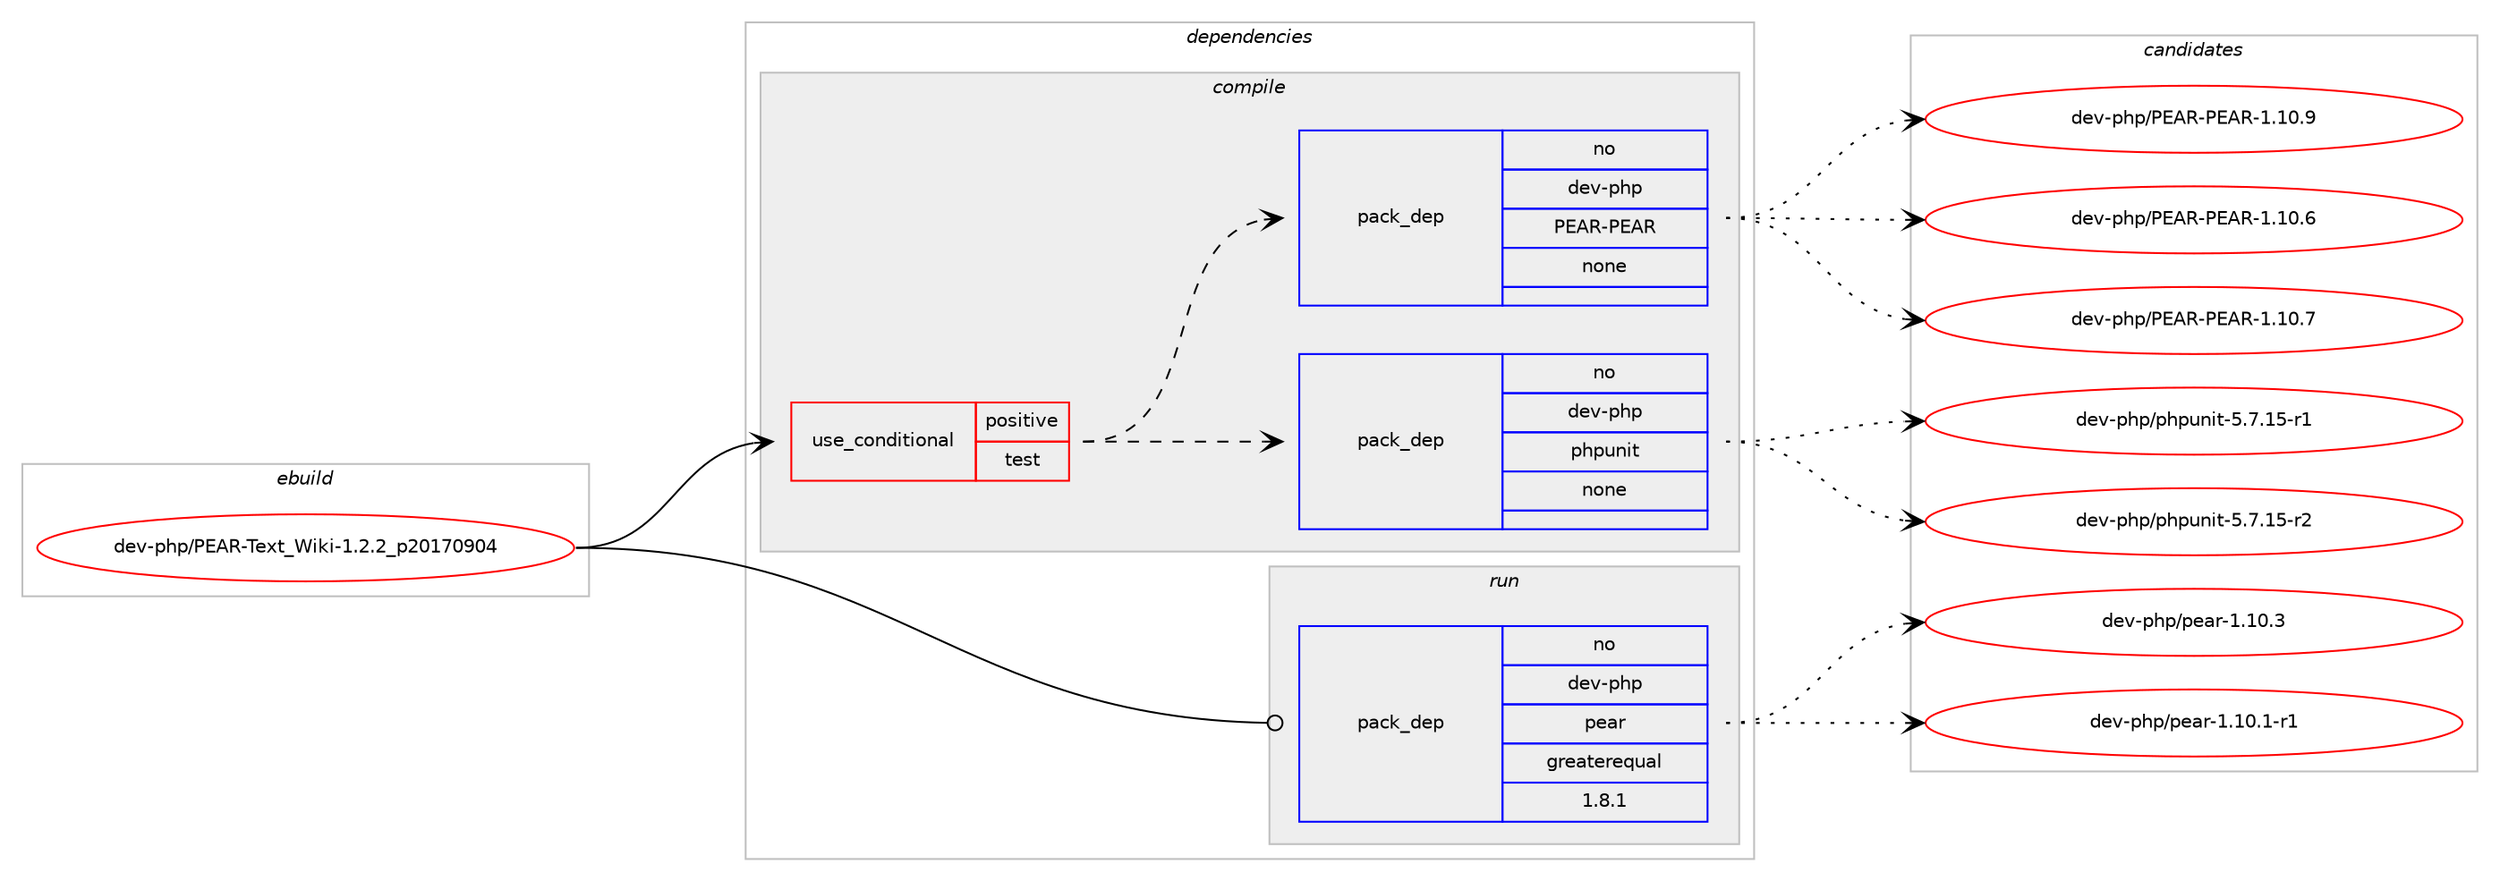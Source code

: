 digraph prolog {

# *************
# Graph options
# *************

newrank=true;
concentrate=true;
compound=true;
graph [rankdir=LR,fontname=Helvetica,fontsize=10,ranksep=1.5];#, ranksep=2.5, nodesep=0.2];
edge  [arrowhead=vee];
node  [fontname=Helvetica,fontsize=10];

# **********
# The ebuild
# **********

subgraph cluster_leftcol {
color=gray;
rank=same;
label=<<i>ebuild</i>>;
id [label="dev-php/PEAR-Text_Wiki-1.2.2_p20170904", color=red, width=4, href="../dev-php/PEAR-Text_Wiki-1.2.2_p20170904.svg"];
}

# ****************
# The dependencies
# ****************

subgraph cluster_midcol {
color=gray;
label=<<i>dependencies</i>>;
subgraph cluster_compile {
fillcolor="#eeeeee";
style=filled;
label=<<i>compile</i>>;
subgraph cond134704 {
dependency589256 [label=<<TABLE BORDER="0" CELLBORDER="1" CELLSPACING="0" CELLPADDING="4"><TR><TD ROWSPAN="3" CELLPADDING="10">use_conditional</TD></TR><TR><TD>positive</TD></TR><TR><TD>test</TD></TR></TABLE>>, shape=none, color=red];
subgraph pack442884 {
dependency589257 [label=<<TABLE BORDER="0" CELLBORDER="1" CELLSPACING="0" CELLPADDING="4" WIDTH="220"><TR><TD ROWSPAN="6" CELLPADDING="30">pack_dep</TD></TR><TR><TD WIDTH="110">no</TD></TR><TR><TD>dev-php</TD></TR><TR><TD>phpunit</TD></TR><TR><TD>none</TD></TR><TR><TD></TD></TR></TABLE>>, shape=none, color=blue];
}
dependency589256:e -> dependency589257:w [weight=20,style="dashed",arrowhead="vee"];
subgraph pack442885 {
dependency589258 [label=<<TABLE BORDER="0" CELLBORDER="1" CELLSPACING="0" CELLPADDING="4" WIDTH="220"><TR><TD ROWSPAN="6" CELLPADDING="30">pack_dep</TD></TR><TR><TD WIDTH="110">no</TD></TR><TR><TD>dev-php</TD></TR><TR><TD>PEAR-PEAR</TD></TR><TR><TD>none</TD></TR><TR><TD></TD></TR></TABLE>>, shape=none, color=blue];
}
dependency589256:e -> dependency589258:w [weight=20,style="dashed",arrowhead="vee"];
}
id:e -> dependency589256:w [weight=20,style="solid",arrowhead="vee"];
}
subgraph cluster_compileandrun {
fillcolor="#eeeeee";
style=filled;
label=<<i>compile and run</i>>;
}
subgraph cluster_run {
fillcolor="#eeeeee";
style=filled;
label=<<i>run</i>>;
subgraph pack442886 {
dependency589259 [label=<<TABLE BORDER="0" CELLBORDER="1" CELLSPACING="0" CELLPADDING="4" WIDTH="220"><TR><TD ROWSPAN="6" CELLPADDING="30">pack_dep</TD></TR><TR><TD WIDTH="110">no</TD></TR><TR><TD>dev-php</TD></TR><TR><TD>pear</TD></TR><TR><TD>greaterequal</TD></TR><TR><TD>1.8.1</TD></TR></TABLE>>, shape=none, color=blue];
}
id:e -> dependency589259:w [weight=20,style="solid",arrowhead="odot"];
}
}

# **************
# The candidates
# **************

subgraph cluster_choices {
rank=same;
color=gray;
label=<<i>candidates</i>>;

subgraph choice442884 {
color=black;
nodesep=1;
choice1001011184511210411247112104112117110105116455346554649534511449 [label="dev-php/phpunit-5.7.15-r1", color=red, width=4,href="../dev-php/phpunit-5.7.15-r1.svg"];
choice1001011184511210411247112104112117110105116455346554649534511450 [label="dev-php/phpunit-5.7.15-r2", color=red, width=4,href="../dev-php/phpunit-5.7.15-r2.svg"];
dependency589257:e -> choice1001011184511210411247112104112117110105116455346554649534511449:w [style=dotted,weight="100"];
dependency589257:e -> choice1001011184511210411247112104112117110105116455346554649534511450:w [style=dotted,weight="100"];
}
subgraph choice442885 {
color=black;
nodesep=1;
choice100101118451121041124780696582458069658245494649484654 [label="dev-php/PEAR-PEAR-1.10.6", color=red, width=4,href="../dev-php/PEAR-PEAR-1.10.6.svg"];
choice100101118451121041124780696582458069658245494649484655 [label="dev-php/PEAR-PEAR-1.10.7", color=red, width=4,href="../dev-php/PEAR-PEAR-1.10.7.svg"];
choice100101118451121041124780696582458069658245494649484657 [label="dev-php/PEAR-PEAR-1.10.9", color=red, width=4,href="../dev-php/PEAR-PEAR-1.10.9.svg"];
dependency589258:e -> choice100101118451121041124780696582458069658245494649484654:w [style=dotted,weight="100"];
dependency589258:e -> choice100101118451121041124780696582458069658245494649484655:w [style=dotted,weight="100"];
dependency589258:e -> choice100101118451121041124780696582458069658245494649484657:w [style=dotted,weight="100"];
}
subgraph choice442886 {
color=black;
nodesep=1;
choice100101118451121041124711210197114454946494846494511449 [label="dev-php/pear-1.10.1-r1", color=red, width=4,href="../dev-php/pear-1.10.1-r1.svg"];
choice10010111845112104112471121019711445494649484651 [label="dev-php/pear-1.10.3", color=red, width=4,href="../dev-php/pear-1.10.3.svg"];
dependency589259:e -> choice100101118451121041124711210197114454946494846494511449:w [style=dotted,weight="100"];
dependency589259:e -> choice10010111845112104112471121019711445494649484651:w [style=dotted,weight="100"];
}
}

}
